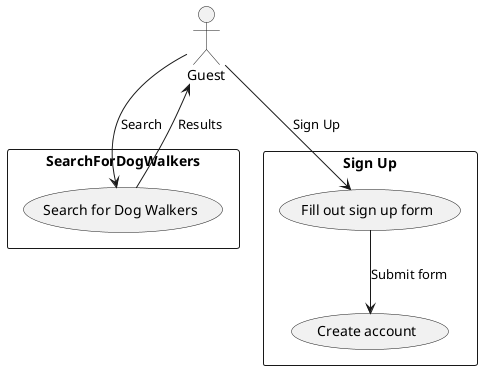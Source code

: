 @startuml

actor Guest as G
rectangle "SearchForDogWalkers" {
    usecase "Search for Dog Walkers" as SDW
}
rectangle "Sign Up" {
    usecase "Fill out sign up form" as FOSUF
    usecase "Create account" as CA
}

G --> SDW : Search
G --> FOSUF : Sign Up
FOSUF --> CA : Submit form
SDW --> G : Results

@enduml